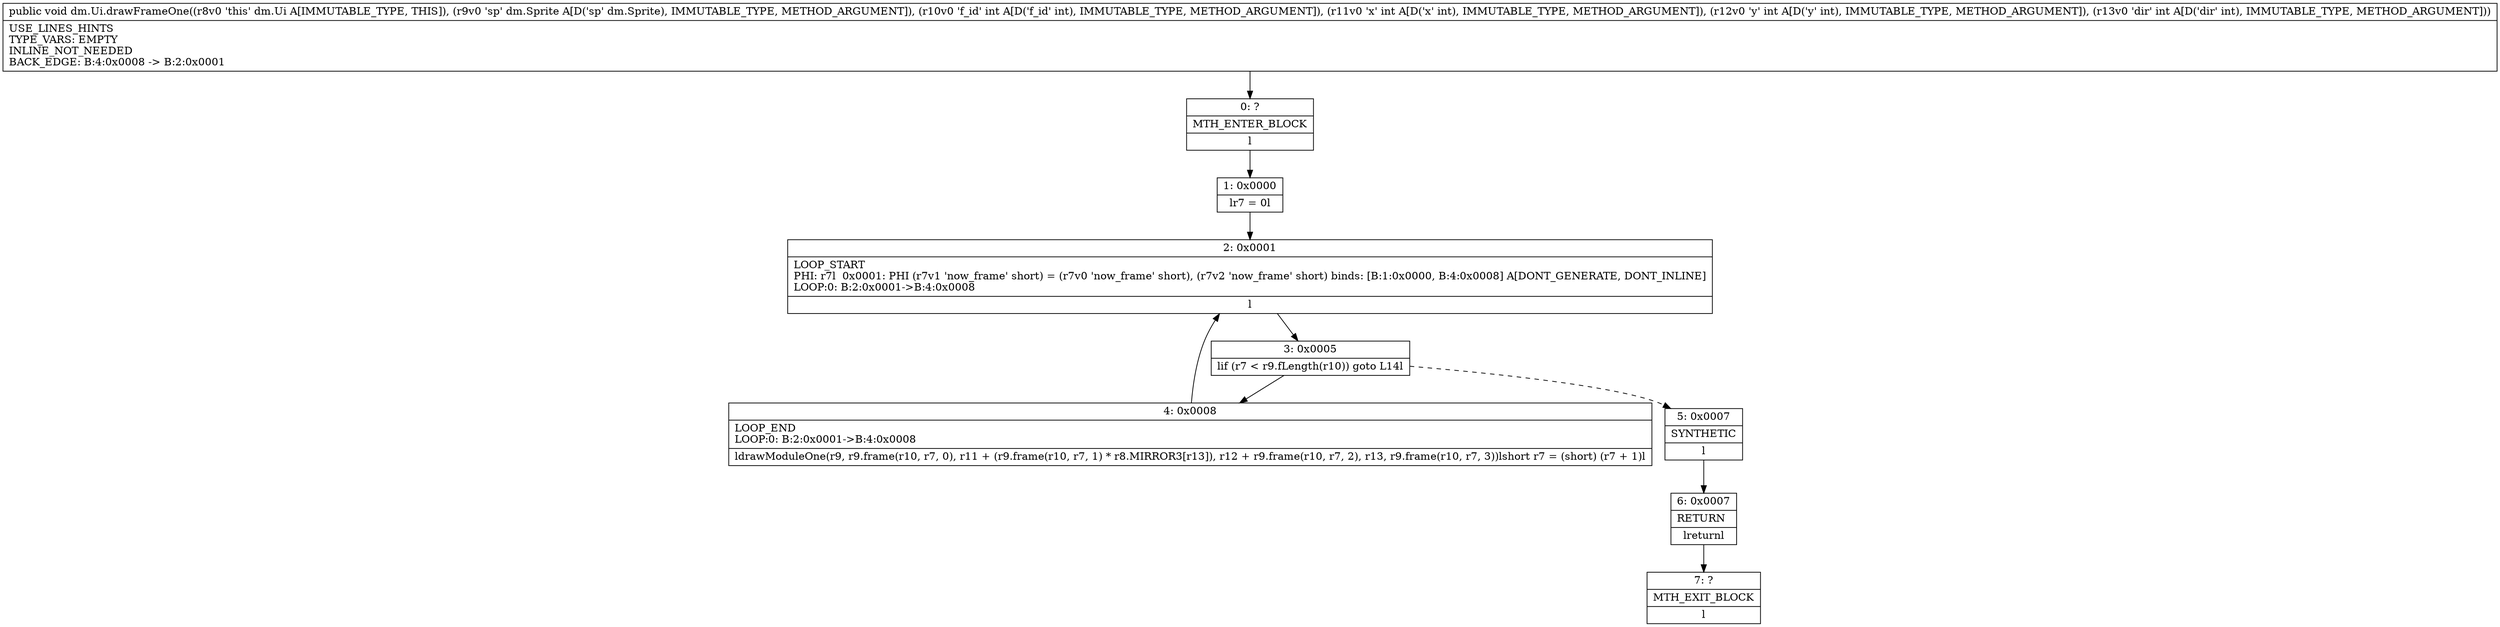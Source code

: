 digraph "CFG fordm.Ui.drawFrameOne(Ldm\/Sprite;IIII)V" {
Node_0 [shape=record,label="{0\:\ ?|MTH_ENTER_BLOCK\l|l}"];
Node_1 [shape=record,label="{1\:\ 0x0000|lr7 = 0l}"];
Node_2 [shape=record,label="{2\:\ 0x0001|LOOP_START\lPHI: r7l  0x0001: PHI (r7v1 'now_frame' short) = (r7v0 'now_frame' short), (r7v2 'now_frame' short) binds: [B:1:0x0000, B:4:0x0008] A[DONT_GENERATE, DONT_INLINE]\lLOOP:0: B:2:0x0001\-\>B:4:0x0008\l|l}"];
Node_3 [shape=record,label="{3\:\ 0x0005|lif (r7 \< r9.fLength(r10)) goto L14l}"];
Node_4 [shape=record,label="{4\:\ 0x0008|LOOP_END\lLOOP:0: B:2:0x0001\-\>B:4:0x0008\l|ldrawModuleOne(r9, r9.frame(r10, r7, 0), r11 + (r9.frame(r10, r7, 1) * r8.MIRROR3[r13]), r12 + r9.frame(r10, r7, 2), r13, r9.frame(r10, r7, 3))lshort r7 = (short) (r7 + 1)l}"];
Node_5 [shape=record,label="{5\:\ 0x0007|SYNTHETIC\l|l}"];
Node_6 [shape=record,label="{6\:\ 0x0007|RETURN\l|lreturnl}"];
Node_7 [shape=record,label="{7\:\ ?|MTH_EXIT_BLOCK\l|l}"];
MethodNode[shape=record,label="{public void dm.Ui.drawFrameOne((r8v0 'this' dm.Ui A[IMMUTABLE_TYPE, THIS]), (r9v0 'sp' dm.Sprite A[D('sp' dm.Sprite), IMMUTABLE_TYPE, METHOD_ARGUMENT]), (r10v0 'f_id' int A[D('f_id' int), IMMUTABLE_TYPE, METHOD_ARGUMENT]), (r11v0 'x' int A[D('x' int), IMMUTABLE_TYPE, METHOD_ARGUMENT]), (r12v0 'y' int A[D('y' int), IMMUTABLE_TYPE, METHOD_ARGUMENT]), (r13v0 'dir' int A[D('dir' int), IMMUTABLE_TYPE, METHOD_ARGUMENT]))  | USE_LINES_HINTS\lTYPE_VARS: EMPTY\lINLINE_NOT_NEEDED\lBACK_EDGE: B:4:0x0008 \-\> B:2:0x0001\l}"];
MethodNode -> Node_0;
Node_0 -> Node_1;
Node_1 -> Node_2;
Node_2 -> Node_3;
Node_3 -> Node_4;
Node_3 -> Node_5[style=dashed];
Node_4 -> Node_2;
Node_5 -> Node_6;
Node_6 -> Node_7;
}

